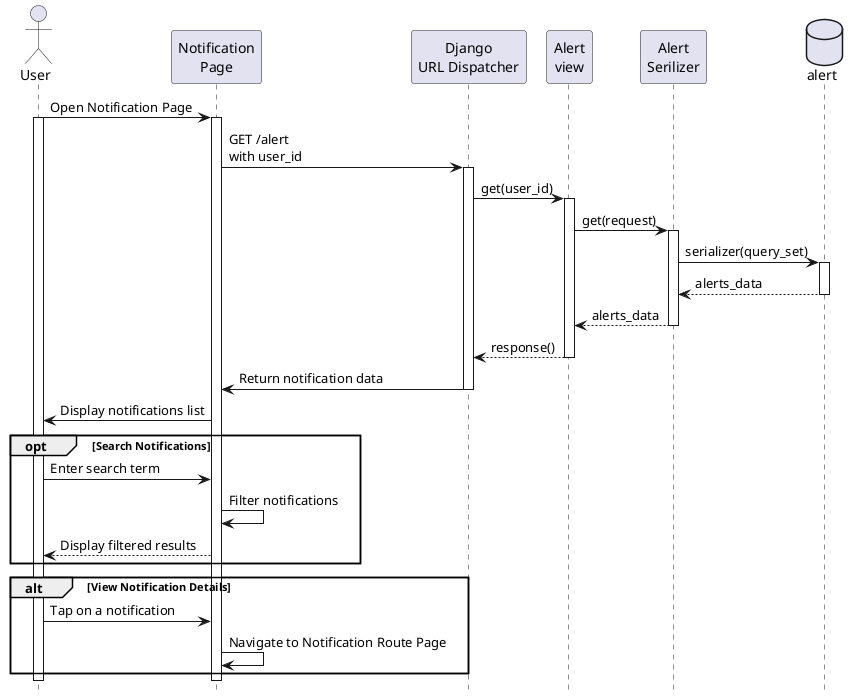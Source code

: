@startuml notification_screen

hide footbox

actor User
participant "Notification\nPage" as UI
participant "Django\nURL Dispatcher" as API
participant "Alert\nview" as view
' participant "Alert\nService" as service
participant "Alert\nSerilizer" as serializer
database "alert" as table


User -> UI: Open Notification Page
activate User
activate UI
UI -> API: GET /alert \nwith user_id
activate API

' API Call
API -> view: get(user_id)
activate view
view -> serializer: get(request)
activate serializer
serializer -> table: serializer(query_set)
activate table
table --> serializer: alerts_data
deactivate table
serializer --> view: alerts_data
deactivate serializer
view --> API: response()
deactivate view

' Display Notifications
API -> UI: Return notification data
deactivate API
UI -> User: Display notifications list

opt Search Notifications
    User -> UI: Enter search term
    UI -> UI: Filter notifications
    UI --> User: Display filtered results
end

alt View Notification Details
    User -> UI: Tap on a notification
    UI -> UI: Navigate to Notification Route Page
end

deactivate UI
deactivate User

@enduml
